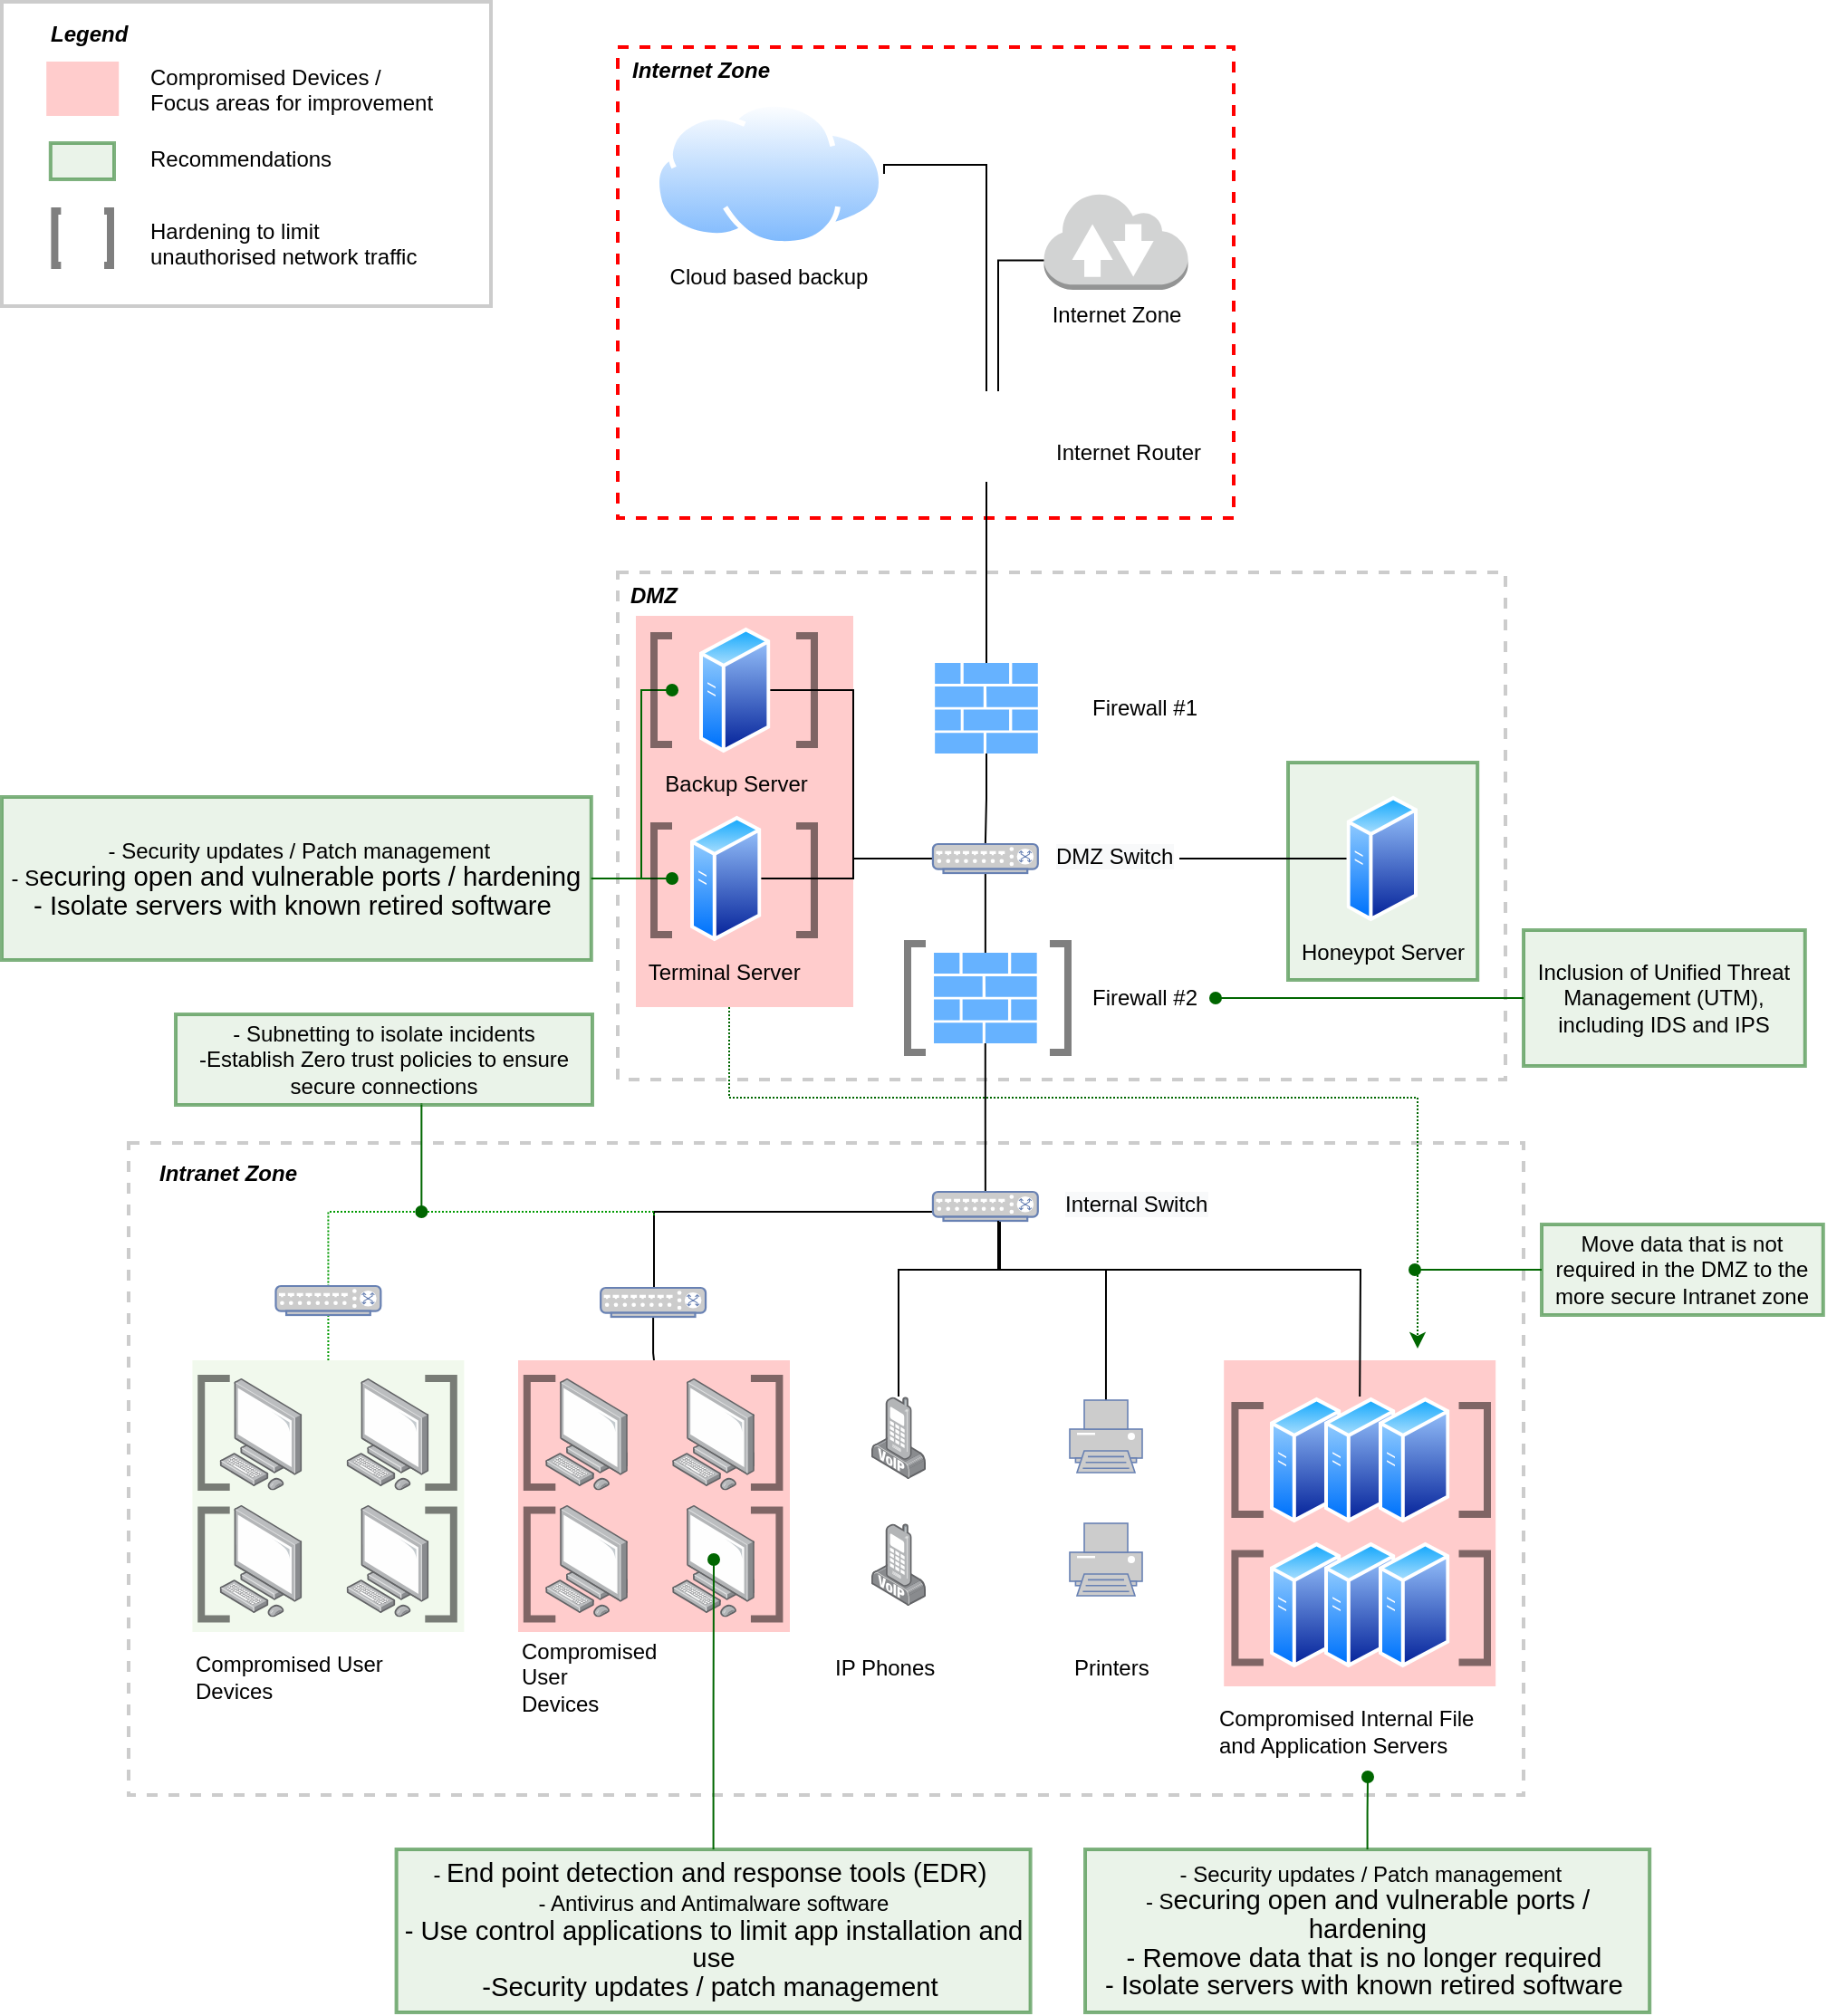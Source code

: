 <mxfile version="18.0.1" type="github">
  <diagram id="l8hXMBHkgcEJcSW0mbfh" name="Page-1">
    <mxGraphModel dx="1038" dy="1316" grid="1" gridSize="10" guides="1" tooltips="1" connect="1" arrows="1" fold="1" page="1" pageScale="1" pageWidth="1169" pageHeight="827" math="0" shadow="0">
      <root>
        <mxCell id="0" />
        <mxCell id="1" parent="0" />
        <mxCell id="9ZJ48KXjJRt2zyMgK82v-63" value="" style="whiteSpace=wrap;html=1;fillColor=none;dashed=1;strokeColor=#CCCCCC;strokeWidth=2;" parent="1" vertex="1">
          <mxGeometry x="200" y="-180" width="770" height="360" as="geometry" />
        </mxCell>
        <mxCell id="yK0vSl5xD6pqp2s1u24u-33" value="" style="whiteSpace=wrap;html=1;fillColor=none;strokeColor=#CCCCCC;strokeWidth=2;" vertex="1" parent="1">
          <mxGeometry x="130" y="-810" width="270" height="168" as="geometry" />
        </mxCell>
        <mxCell id="9ZJ48KXjJRt2zyMgK82v-112" value="" style="whiteSpace=wrap;html=1;labelBackgroundColor=none;labelBorderColor=none;strokeColor=#006600;strokeWidth=2;fillColor=#d5e8d4;opacity=50;align=center;" parent="1" vertex="1">
          <mxGeometry x="840" y="-390" width="104.6" height="120" as="geometry" />
        </mxCell>
        <mxCell id="9ZJ48KXjJRt2zyMgK82v-65" value="" style="whiteSpace=wrap;html=1;fillColor=none;dashed=1;strokeColor=#CCCCCC;strokeWidth=2;" parent="1" vertex="1">
          <mxGeometry x="470" y="-495" width="490" height="280" as="geometry" />
        </mxCell>
        <mxCell id="9ZJ48KXjJRt2zyMgK82v-71" value="" style="whiteSpace=wrap;html=1;dashed=1;strokeColor=none;strokeWidth=4;fillColor=#FF0000;opacity=20;" parent="1" vertex="1">
          <mxGeometry x="480" y="-471" width="120" height="216" as="geometry" />
        </mxCell>
        <mxCell id="9ZJ48KXjJRt2zyMgK82v-70" value="" style="whiteSpace=wrap;html=1;dashed=1;strokeColor=none;strokeWidth=4;fillColor=#FF0000;opacity=20;" parent="1" vertex="1">
          <mxGeometry x="804.6" y="-60" width="150" height="180" as="geometry" />
        </mxCell>
        <mxCell id="9ZJ48KXjJRt2zyMgK82v-69" value="" style="whiteSpace=wrap;html=1;dashed=1;strokeColor=none;strokeWidth=4;fillColor=#FF0000;opacity=20;" parent="1" vertex="1">
          <mxGeometry x="415" y="-60" width="150" height="150" as="geometry" />
        </mxCell>
        <mxCell id="9ZJ48KXjJRt2zyMgK82v-67" value="" style="whiteSpace=wrap;html=1;fillColor=none;dashed=1;strokeColor=#FF0000;strokeWidth=2;" parent="1" vertex="1">
          <mxGeometry x="470" y="-785" width="340" height="260" as="geometry" />
        </mxCell>
        <mxCell id="9ZJ48KXjJRt2zyMgK82v-1" value="Cloud based backup" style="aspect=fixed;perimeter=ellipsePerimeter;html=1;align=center;shadow=0;dashed=0;spacingTop=3;image;image=img/lib/active_directory/internet_cloud.svg;" parent="1" vertex="1">
          <mxGeometry x="490" y="-755" width="126.99" height="80" as="geometry" />
        </mxCell>
        <mxCell id="9ZJ48KXjJRt2zyMgK82v-2" value="Internet Zone" style="outlineConnect=0;dashed=0;verticalLabelPosition=bottom;verticalAlign=top;align=center;html=1;shape=mxgraph.aws3.internet_2;fillColor=#D2D3D3;gradientColor=none;" parent="1" vertex="1">
          <mxGeometry x="705.25" y="-705" width="79.5" height="54" as="geometry" />
        </mxCell>
        <mxCell id="9ZJ48KXjJRt2zyMgK82v-50" style="edgeStyle=orthogonalEdgeStyle;rounded=0;orthogonalLoop=1;jettySize=auto;html=1;entryX=0;entryY=0.7;entryDx=0;entryDy=0;entryPerimeter=0;endArrow=none;endFill=0;" parent="1" source="9ZJ48KXjJRt2zyMgK82v-4" target="9ZJ48KXjJRt2zyMgK82v-2" edge="1">
          <mxGeometry relative="1" as="geometry">
            <Array as="points">
              <mxPoint x="680" y="-667" />
            </Array>
          </mxGeometry>
        </mxCell>
        <mxCell id="9ZJ48KXjJRt2zyMgK82v-51" style="edgeStyle=orthogonalEdgeStyle;rounded=0;orthogonalLoop=1;jettySize=auto;html=1;entryX=1;entryY=0.5;entryDx=0;entryDy=0;endArrow=none;endFill=0;" parent="1" source="9ZJ48KXjJRt2zyMgK82v-4" target="9ZJ48KXjJRt2zyMgK82v-1" edge="1">
          <mxGeometry relative="1" as="geometry">
            <Array as="points">
              <mxPoint x="674" y="-720" />
            </Array>
          </mxGeometry>
        </mxCell>
        <mxCell id="9ZJ48KXjJRt2zyMgK82v-4" value="" style="shape=image;html=1;verticalAlign=top;verticalLabelPosition=bottom;labelBackgroundColor=#ffffff;imageAspect=0;aspect=fixed;image=https://cdn1.iconfinder.com/data/icons/computer-hardware-cute-style-vol-1/52/device__wifi__signal__wireless__connection__internet__router-128.png;imageBackground=none;" parent="1" vertex="1">
          <mxGeometry x="648.49" y="-595" width="50" height="50" as="geometry" />
        </mxCell>
        <mxCell id="9ZJ48KXjJRt2zyMgK82v-48" style="edgeStyle=orthogonalEdgeStyle;rounded=0;orthogonalLoop=1;jettySize=auto;html=1;entryX=0.5;entryY=0;entryDx=0;entryDy=0;entryPerimeter=0;endArrow=none;endFill=0;" parent="1" source="9ZJ48KXjJRt2zyMgK82v-5" target="9ZJ48KXjJRt2zyMgK82v-27" edge="1">
          <mxGeometry relative="1" as="geometry" />
        </mxCell>
        <mxCell id="9ZJ48KXjJRt2zyMgK82v-49" style="edgeStyle=orthogonalEdgeStyle;rounded=0;orthogonalLoop=1;jettySize=auto;html=1;exitX=0.5;exitY=0;exitDx=0;exitDy=0;exitPerimeter=0;entryX=0.5;entryY=1;entryDx=0;entryDy=0;endArrow=none;endFill=0;" parent="1" source="9ZJ48KXjJRt2zyMgK82v-5" target="9ZJ48KXjJRt2zyMgK82v-4" edge="1">
          <mxGeometry relative="1" as="geometry" />
        </mxCell>
        <mxCell id="9ZJ48KXjJRt2zyMgK82v-5" value="" style="sketch=0;aspect=fixed;pointerEvents=1;shadow=0;dashed=0;html=1;strokeColor=none;labelPosition=center;verticalLabelPosition=bottom;verticalAlign=top;align=center;fillColor=#66B2FF;shape=mxgraph.mscae.enterprise.firewall" parent="1" vertex="1">
          <mxGeometry x="645.08" y="-445" width="56.82" height="50" as="geometry" />
        </mxCell>
        <mxCell id="yK0vSl5xD6pqp2s1u24u-58" style="edgeStyle=orthogonalEdgeStyle;shape=connector;rounded=0;orthogonalLoop=1;jettySize=auto;html=1;labelBackgroundColor=default;fontFamily=Helvetica;fontSize=11;fontColor=default;endArrow=none;endFill=0;strokeColor=default;" edge="1" parent="1" source="9ZJ48KXjJRt2zyMgK82v-9" target="9ZJ48KXjJRt2zyMgK82v-28">
          <mxGeometry relative="1" as="geometry" />
        </mxCell>
        <mxCell id="9ZJ48KXjJRt2zyMgK82v-9" value="" style="sketch=0;aspect=fixed;pointerEvents=1;shadow=0;dashed=0;html=1;strokeColor=none;labelPosition=center;verticalLabelPosition=bottom;verticalAlign=top;align=center;fillColor=#66B2FF;shape=mxgraph.mscae.enterprise.firewall" parent="1" vertex="1">
          <mxGeometry x="644.52" y="-285" width="56.82" height="50" as="geometry" />
        </mxCell>
        <mxCell id="9ZJ48KXjJRt2zyMgK82v-19" value="" style="points=[];aspect=fixed;html=1;align=center;shadow=0;dashed=0;image;image=img/lib/allied_telesis/computer_and_terminals/VOIP_IP_phone.svg;fillColor=#3399FF;" parent="1" vertex="1">
          <mxGeometry x="610" y="-40" width="30" height="45.6" as="geometry" />
        </mxCell>
        <mxCell id="9ZJ48KXjJRt2zyMgK82v-20" value="Backup Server" style="aspect=fixed;perimeter=ellipsePerimeter;html=1;align=center;shadow=0;dashed=0;spacingTop=3;image;image=img/lib/active_directory/generic_server.svg;fillColor=#3399FF;labelBackgroundColor=none;" parent="1" vertex="1">
          <mxGeometry x="515" y="-465" width="39.2" height="70" as="geometry" />
        </mxCell>
        <mxCell id="9ZJ48KXjJRt2zyMgK82v-104" style="edgeStyle=elbowEdgeStyle;rounded=0;orthogonalLoop=1;jettySize=auto;html=1;startArrow=none;startFill=0;endArrow=classic;endFill=1;strokeColor=#006600;elbow=vertical;dashed=1;dashPattern=1 1;" parent="1" edge="1">
          <mxGeometry relative="1" as="geometry">
            <mxPoint x="531.5" y="-255" as="sourcePoint" />
            <mxPoint x="911.5" y="-66.5" as="targetPoint" />
            <Array as="points">
              <mxPoint x="721.5" y="-205" />
            </Array>
          </mxGeometry>
        </mxCell>
        <mxCell id="9ZJ48KXjJRt2zyMgK82v-22" value="Terminal Server&amp;nbsp;" style="aspect=fixed;perimeter=ellipsePerimeter;html=1;align=center;shadow=0;dashed=0;spacingTop=3;image;image=img/lib/active_directory/generic_server.svg;fillColor=#3399FF;labelBackgroundColor=none;" parent="1" vertex="1">
          <mxGeometry x="510" y="-361" width="39.2" height="70" as="geometry" />
        </mxCell>
        <mxCell id="9ZJ48KXjJRt2zyMgK82v-24" value="" style="aspect=fixed;perimeter=ellipsePerimeter;html=1;align=center;shadow=0;dashed=0;spacingTop=3;image;image=img/lib/active_directory/generic_server.svg;fillColor=#3399FF;" parent="1" vertex="1">
          <mxGeometry x="830" y="-40" width="39.2" height="70" as="geometry" />
        </mxCell>
        <mxCell id="9ZJ48KXjJRt2zyMgK82v-25" value="" style="aspect=fixed;perimeter=ellipsePerimeter;html=1;align=center;shadow=0;dashed=0;spacingTop=3;image;image=img/lib/active_directory/generic_server.svg;fillColor=#3399FF;" parent="1" vertex="1">
          <mxGeometry x="830" y="40" width="39.2" height="70" as="geometry" />
        </mxCell>
        <mxCell id="9ZJ48KXjJRt2zyMgK82v-47" style="edgeStyle=orthogonalEdgeStyle;rounded=0;orthogonalLoop=1;jettySize=auto;html=1;exitX=0.5;exitY=1;exitDx=0;exitDy=0;exitPerimeter=0;entryX=0.5;entryY=0;entryDx=0;entryDy=0;entryPerimeter=0;endArrow=none;endFill=0;" parent="1" source="9ZJ48KXjJRt2zyMgK82v-27" target="9ZJ48KXjJRt2zyMgK82v-9" edge="1">
          <mxGeometry relative="1" as="geometry" />
        </mxCell>
        <mxCell id="9ZJ48KXjJRt2zyMgK82v-52" style="edgeStyle=orthogonalEdgeStyle;rounded=0;orthogonalLoop=1;jettySize=auto;html=1;entryX=1;entryY=0.5;entryDx=0;entryDy=0;endArrow=none;endFill=0;" parent="1" source="9ZJ48KXjJRt2zyMgK82v-27" target="9ZJ48KXjJRt2zyMgK82v-20" edge="1">
          <mxGeometry relative="1" as="geometry">
            <Array as="points">
              <mxPoint x="600" y="-337" />
              <mxPoint x="600" y="-430" />
            </Array>
          </mxGeometry>
        </mxCell>
        <mxCell id="9ZJ48KXjJRt2zyMgK82v-53" style="edgeStyle=orthogonalEdgeStyle;rounded=0;orthogonalLoop=1;jettySize=auto;html=1;endArrow=none;endFill=0;" parent="1" source="9ZJ48KXjJRt2zyMgK82v-27" target="9ZJ48KXjJRt2zyMgK82v-22" edge="1">
          <mxGeometry relative="1" as="geometry">
            <Array as="points">
              <mxPoint x="600" y="-337" />
              <mxPoint x="600" y="-326" />
            </Array>
          </mxGeometry>
        </mxCell>
        <mxCell id="9ZJ48KXjJRt2zyMgK82v-27" value="" style="fontColor=#0066CC;verticalAlign=top;verticalLabelPosition=bottom;labelPosition=center;align=center;html=1;outlineConnect=0;fillColor=#CCCCCC;strokeColor=#6881B3;gradientColor=none;gradientDirection=north;strokeWidth=2;shape=mxgraph.networks.switch;" parent="1" vertex="1">
          <mxGeometry x="643.97" y="-345" width="57.93" height="16" as="geometry" />
        </mxCell>
        <mxCell id="9ZJ48KXjJRt2zyMgK82v-41" style="edgeStyle=orthogonalEdgeStyle;rounded=0;orthogonalLoop=1;jettySize=auto;html=1;exitX=0.5;exitY=1;exitDx=0;exitDy=0;exitPerimeter=0;endArrow=none;endFill=0;" parent="1" source="9ZJ48KXjJRt2zyMgK82v-28" target="9ZJ48KXjJRt2zyMgK82v-37" edge="1">
          <mxGeometry relative="1" as="geometry">
            <Array as="points">
              <mxPoint x="681" y="-110" />
              <mxPoint x="880" y="-110" />
            </Array>
          </mxGeometry>
        </mxCell>
        <mxCell id="9ZJ48KXjJRt2zyMgK82v-43" style="edgeStyle=orthogonalEdgeStyle;rounded=0;orthogonalLoop=1;jettySize=auto;html=1;exitX=0.5;exitY=1;exitDx=0;exitDy=0;exitPerimeter=0;endArrow=none;endFill=0;" parent="1" source="9ZJ48KXjJRt2zyMgK82v-28" target="9ZJ48KXjJRt2zyMgK82v-19" edge="1">
          <mxGeometry relative="1" as="geometry">
            <Array as="points">
              <mxPoint x="681" y="-110" />
              <mxPoint x="625" y="-110" />
            </Array>
          </mxGeometry>
        </mxCell>
        <mxCell id="yK0vSl5xD6pqp2s1u24u-40" style="edgeStyle=orthogonalEdgeStyle;shape=connector;rounded=0;orthogonalLoop=1;jettySize=auto;html=1;entryX=1;entryY=0.5;entryDx=0;entryDy=0;entryPerimeter=0;labelBackgroundColor=default;fontFamily=Helvetica;fontSize=11;fontColor=default;endArrow=none;endFill=0;strokeColor=default;" edge="1" parent="1" source="9ZJ48KXjJRt2zyMgK82v-28" target="yK0vSl5xD6pqp2s1u24u-36">
          <mxGeometry relative="1" as="geometry">
            <Array as="points">
              <mxPoint x="490" y="-142" />
              <mxPoint x="490" y="-92" />
            </Array>
          </mxGeometry>
        </mxCell>
        <mxCell id="yK0vSl5xD6pqp2s1u24u-56" style="edgeStyle=orthogonalEdgeStyle;shape=connector;rounded=0;orthogonalLoop=1;jettySize=auto;html=1;entryX=0.5;entryY=0;entryDx=0;entryDy=0;entryPerimeter=0;labelBackgroundColor=default;fontFamily=Helvetica;fontSize=11;fontColor=default;endArrow=none;endFill=0;strokeColor=#009900;dashed=1;dashPattern=1 1;" edge="1" parent="1" target="yK0vSl5xD6pqp2s1u24u-37">
          <mxGeometry relative="1" as="geometry">
            <mxPoint x="490" y="-140" as="sourcePoint" />
            <Array as="points">
              <mxPoint x="490" y="-142" />
              <mxPoint x="310" y="-142" />
            </Array>
          </mxGeometry>
        </mxCell>
        <mxCell id="9ZJ48KXjJRt2zyMgK82v-28" value="" style="fontColor=#0066CC;verticalAlign=top;verticalLabelPosition=bottom;labelPosition=center;align=center;html=1;outlineConnect=0;fillColor=#CCCCCC;strokeColor=#6881B3;gradientColor=none;gradientDirection=north;strokeWidth=2;shape=mxgraph.networks.switch;" parent="1" vertex="1">
          <mxGeometry x="643.96" y="-153" width="57.93" height="16" as="geometry" />
        </mxCell>
        <mxCell id="yK0vSl5xD6pqp2s1u24u-43" style="edgeStyle=orthogonalEdgeStyle;shape=connector;rounded=0;orthogonalLoop=1;jettySize=auto;html=1;labelBackgroundColor=default;fontFamily=Helvetica;fontSize=11;fontColor=default;endArrow=none;endFill=0;strokeColor=default;" edge="1" parent="1" target="9ZJ48KXjJRt2zyMgK82v-28">
          <mxGeometry relative="1" as="geometry">
            <mxPoint x="739.478" y="-35" as="sourcePoint" />
            <mxPoint x="682.935" y="-81" as="targetPoint" />
            <Array as="points">
              <mxPoint x="740" y="-110" />
              <mxPoint x="680" y="-110" />
            </Array>
          </mxGeometry>
        </mxCell>
        <mxCell id="9ZJ48KXjJRt2zyMgK82v-29" value="" style="fontColor=#0066CC;verticalAlign=top;verticalLabelPosition=bottom;labelPosition=center;align=center;html=1;outlineConnect=0;fillColor=#CCCCCC;strokeColor=#6881B3;gradientColor=none;gradientDirection=north;strokeWidth=2;shape=mxgraph.networks.printer;" parent="1" vertex="1">
          <mxGeometry x="719.5" y="-38" width="40" height="40" as="geometry" />
        </mxCell>
        <mxCell id="9ZJ48KXjJRt2zyMgK82v-30" value="" style="points=[];aspect=fixed;html=1;align=center;shadow=0;dashed=0;image;image=img/lib/allied_telesis/computer_and_terminals/Personal_Computer.svg;fillColor=#3399FF;" parent="1" vertex="1">
          <mxGeometry x="500" y="-50" width="45.6" height="61.8" as="geometry" />
        </mxCell>
        <mxCell id="9ZJ48KXjJRt2zyMgK82v-32" value="" style="points=[];aspect=fixed;html=1;align=center;shadow=0;dashed=0;image;image=img/lib/allied_telesis/computer_and_terminals/Personal_Computer.svg;fillColor=#3399FF;" parent="1" vertex="1">
          <mxGeometry x="430" y="-50" width="45.6" height="61.8" as="geometry" />
        </mxCell>
        <mxCell id="9ZJ48KXjJRt2zyMgK82v-33" value="" style="points=[];aspect=fixed;html=1;align=center;shadow=0;dashed=0;image;image=img/lib/allied_telesis/computer_and_terminals/VOIP_IP_phone.svg;fillColor=#3399FF;" parent="1" vertex="1">
          <mxGeometry x="610" y="30" width="30" height="45.6" as="geometry" />
        </mxCell>
        <mxCell id="9ZJ48KXjJRt2zyMgK82v-34" value="" style="fontColor=#0066CC;verticalAlign=top;verticalLabelPosition=bottom;labelPosition=center;align=center;html=1;outlineConnect=0;fillColor=#CCCCCC;strokeColor=#6881B3;gradientColor=none;gradientDirection=north;strokeWidth=2;shape=mxgraph.networks.printer;" parent="1" vertex="1">
          <mxGeometry x="719.5" y="30" width="40" height="40" as="geometry" />
        </mxCell>
        <mxCell id="9ZJ48KXjJRt2zyMgK82v-35" value="" style="points=[];aspect=fixed;html=1;align=center;shadow=0;dashed=0;image;image=img/lib/allied_telesis/computer_and_terminals/Personal_Computer.svg;fillColor=#3399FF;" parent="1" vertex="1">
          <mxGeometry x="500" y="20" width="45.6" height="61.8" as="geometry" />
        </mxCell>
        <mxCell id="9ZJ48KXjJRt2zyMgK82v-36" value="" style="points=[];aspect=fixed;html=1;align=center;shadow=0;dashed=0;image;image=img/lib/allied_telesis/computer_and_terminals/Personal_Computer.svg;fillColor=#3399FF;" parent="1" vertex="1">
          <mxGeometry x="430" y="20" width="45.6" height="61.8" as="geometry" />
        </mxCell>
        <mxCell id="9ZJ48KXjJRt2zyMgK82v-37" value="" style="aspect=fixed;perimeter=ellipsePerimeter;html=1;align=center;shadow=0;dashed=0;spacingTop=3;image;image=img/lib/active_directory/generic_server.svg;fillColor=#3399FF;" parent="1" vertex="1">
          <mxGeometry x="860" y="-40" width="39.2" height="70" as="geometry" />
        </mxCell>
        <mxCell id="9ZJ48KXjJRt2zyMgK82v-38" value="" style="aspect=fixed;perimeter=ellipsePerimeter;html=1;align=center;shadow=0;dashed=0;spacingTop=3;image;image=img/lib/active_directory/generic_server.svg;fillColor=#3399FF;" parent="1" vertex="1">
          <mxGeometry x="860" y="40" width="39.2" height="70" as="geometry" />
        </mxCell>
        <mxCell id="9ZJ48KXjJRt2zyMgK82v-39" value="" style="aspect=fixed;perimeter=ellipsePerimeter;html=1;align=center;shadow=0;dashed=0;spacingTop=3;image;image=img/lib/active_directory/generic_server.svg;fillColor=#3399FF;" parent="1" vertex="1">
          <mxGeometry x="890" y="-40" width="39.2" height="70" as="geometry" />
        </mxCell>
        <mxCell id="9ZJ48KXjJRt2zyMgK82v-40" value="" style="aspect=fixed;perimeter=ellipsePerimeter;html=1;align=center;shadow=0;dashed=0;spacingTop=3;image;image=img/lib/active_directory/generic_server.svg;fillColor=#3399FF;" parent="1" vertex="1">
          <mxGeometry x="890" y="40" width="39.2" height="70" as="geometry" />
        </mxCell>
        <mxCell id="9ZJ48KXjJRt2zyMgK82v-54" value="Firewall #1" style="text;html=1;resizable=0;autosize=1;align=left;verticalAlign=middle;points=[];fillColor=none;strokeColor=none;rounded=0;" parent="1" vertex="1">
          <mxGeometry x="730" y="-430" width="70" height="20" as="geometry" />
        </mxCell>
        <mxCell id="9ZJ48KXjJRt2zyMgK82v-55" value="Firewall #2" style="text;html=1;resizable=0;autosize=1;align=left;verticalAlign=middle;points=[];fillColor=none;strokeColor=none;rounded=0;" parent="1" vertex="1">
          <mxGeometry x="730" y="-270" width="70" height="20" as="geometry" />
        </mxCell>
        <mxCell id="9ZJ48KXjJRt2zyMgK82v-117" style="edgeStyle=orthogonalEdgeStyle;shape=connector;rounded=0;orthogonalLoop=1;jettySize=auto;html=1;labelBackgroundColor=default;fontFamily=Helvetica;fontSize=11;fontColor=default;startArrow=none;startFill=0;endArrow=none;endFill=0;strokeColor=default;" parent="1" source="9ZJ48KXjJRt2zyMgK82v-56" target="9ZJ48KXjJRt2zyMgK82v-108" edge="1">
          <mxGeometry relative="1" as="geometry" />
        </mxCell>
        <mxCell id="9ZJ48KXjJRt2zyMgK82v-56" value="&lt;span style=&quot;font-family: &amp;#34;helvetica&amp;#34; ; font-size: 12px ; font-style: normal ; font-weight: 400 ; letter-spacing: normal ; text-indent: 0px ; text-transform: none ; word-spacing: 0px ; background-color: rgb(248 , 249 , 250) ; display: inline ; float: none&quot;&gt;DMZ Switch&lt;/span&gt;" style="text;whiteSpace=wrap;html=1;align=left;" parent="1" vertex="1">
          <mxGeometry x="710" y="-352" width="70" height="30" as="geometry" />
        </mxCell>
        <mxCell id="9ZJ48KXjJRt2zyMgK82v-57" value="&lt;span style=&quot;color: rgb(0, 0, 0); font-family: helvetica; font-size: 12px; font-style: normal; font-weight: 400; letter-spacing: normal; text-indent: 0px; text-transform: none; word-spacing: 0px; background-color: rgb(255, 255, 255); display: inline; float: none;&quot;&gt;Internet Router&lt;/span&gt;" style="text;whiteSpace=wrap;html=1;align=left;" parent="1" vertex="1">
          <mxGeometry x="710" y="-575" width="110" height="30" as="geometry" />
        </mxCell>
        <mxCell id="9ZJ48KXjJRt2zyMgK82v-58" value="&lt;span style=&quot;font-family: &amp;#34;helvetica&amp;#34; ; font-size: 12px ; font-style: normal ; font-weight: 400 ; letter-spacing: normal ; text-indent: 0px ; text-transform: none ; word-spacing: 0px ; background-color: rgb(248 , 249 , 250) ; display: inline ; float: none&quot;&gt;Internal Switch&lt;/span&gt;" style="text;whiteSpace=wrap;html=1;align=left;" parent="1" vertex="1">
          <mxGeometry x="714.6" y="-160" width="90" height="30" as="geometry" />
        </mxCell>
        <mxCell id="9ZJ48KXjJRt2zyMgK82v-59" value="Compromised &lt;br&gt;User &lt;br&gt;Devices" style="text;html=1;resizable=0;autosize=1;align=left;verticalAlign=middle;points=[];fillColor=none;strokeColor=none;rounded=0;" parent="1" vertex="1">
          <mxGeometry x="415" y="90" width="90" height="50" as="geometry" />
        </mxCell>
        <mxCell id="9ZJ48KXjJRt2zyMgK82v-60" value="IP Phones" style="text;html=1;resizable=0;autosize=1;align=left;verticalAlign=middle;points=[];fillColor=none;strokeColor=none;rounded=0;" parent="1" vertex="1">
          <mxGeometry x="588.49" y="100" width="70" height="20" as="geometry" />
        </mxCell>
        <mxCell id="9ZJ48KXjJRt2zyMgK82v-61" value="Printers" style="text;html=1;resizable=0;autosize=1;align=left;verticalAlign=middle;points=[];fillColor=none;strokeColor=none;rounded=0;" parent="1" vertex="1">
          <mxGeometry x="719.5" y="100" width="60" height="20" as="geometry" />
        </mxCell>
        <mxCell id="9ZJ48KXjJRt2zyMgK82v-62" value="Compromised Internal File &lt;br&gt;and Application Servers" style="text;html=1;resizable=0;autosize=1;align=left;verticalAlign=middle;points=[];fillColor=none;strokeColor=none;rounded=0;" parent="1" vertex="1">
          <mxGeometry x="799.6" y="130" width="160" height="30" as="geometry" />
        </mxCell>
        <mxCell id="9ZJ48KXjJRt2zyMgK82v-64" value="Intranet Zone" style="text;html=1;resizable=0;autosize=1;align=left;verticalAlign=middle;points=[];fillColor=none;strokeColor=none;rounded=0;fontStyle=3" parent="1" vertex="1">
          <mxGeometry x="214.6" y="-173" width="90" height="20" as="geometry" />
        </mxCell>
        <mxCell id="9ZJ48KXjJRt2zyMgK82v-66" value="DMZ" style="text;html=1;resizable=0;autosize=1;align=left;verticalAlign=middle;points=[];fillColor=none;strokeColor=none;rounded=0;fontStyle=3" parent="1" vertex="1">
          <mxGeometry x="475" y="-492" width="40" height="20" as="geometry" />
        </mxCell>
        <mxCell id="9ZJ48KXjJRt2zyMgK82v-68" value="Internet Zone" style="text;html=1;resizable=0;autosize=1;align=left;verticalAlign=middle;points=[];fillColor=none;strokeColor=none;rounded=0;fontStyle=3" parent="1" vertex="1">
          <mxGeometry x="475.8" y="-782" width="90" height="20" as="geometry" />
        </mxCell>
        <mxCell id="9ZJ48KXjJRt2zyMgK82v-72" value="" style="whiteSpace=wrap;html=1;dashed=1;strokeColor=none;strokeWidth=4;fillColor=#FF0000;opacity=20;labelBorderColor=none;" parent="1" vertex="1">
          <mxGeometry x="154.6" y="-777" width="40" height="30" as="geometry" />
        </mxCell>
        <mxCell id="9ZJ48KXjJRt2zyMgK82v-73" value="&lt;span style=&quot;color: rgb(0 , 0 , 0) ; font-family: &amp;quot;helvetica&amp;quot; ; font-size: 12px ; font-style: normal ; font-weight: 400 ; letter-spacing: normal ; text-indent: 0px ; text-transform: none ; word-spacing: 0px ; background-color: rgb(255 , 255 , 255) ; display: inline ; float: none&quot;&gt;Compromised Devices / Focus areas for improvement&lt;/span&gt;" style="text;whiteSpace=wrap;html=1;align=left;" parent="1" vertex="1">
          <mxGeometry x="210" y="-782" width="160" height="30" as="geometry" />
        </mxCell>
        <mxCell id="9ZJ48KXjJRt2zyMgK82v-85" style="edgeStyle=orthogonalEdgeStyle;rounded=0;orthogonalLoop=1;jettySize=auto;html=1;startArrow=none;startFill=0;endArrow=oval;endFill=1;strokeColor=#006600;" parent="1" source="9ZJ48KXjJRt2zyMgK82v-76" edge="1">
          <mxGeometry relative="1" as="geometry">
            <mxPoint x="523" y="50" as="targetPoint" />
          </mxGeometry>
        </mxCell>
        <mxCell id="9ZJ48KXjJRt2zyMgK82v-76" value="-&amp;nbsp;&lt;span style=&quot;font-size: 11.0pt ; line-height: 107% ; font-family: &amp;quot;calibri&amp;quot; , sans-serif&quot;&gt;End&amp;nbsp;point detection and response tools (EDR)&amp;nbsp;&lt;/span&gt;&lt;br&gt;- Antivirus and Antimalware software&lt;span style=&quot;font-size: 11.0pt ; line-height: 107% ; font-family: &amp;quot;calibri&amp;quot; , sans-serif&quot;&gt;&lt;br&gt;- Use control applications to limit app installation and use&lt;br&gt;-Security updates / patch management&amp;nbsp;&lt;br&gt;&lt;/span&gt;" style="whiteSpace=wrap;html=1;labelBackgroundColor=none;labelBorderColor=none;strokeColor=#006600;strokeWidth=2;fillColor=#d5e8d4;opacity=50;align=center;" parent="1" vertex="1">
          <mxGeometry x="347.8" y="210" width="350" height="90" as="geometry" />
        </mxCell>
        <mxCell id="9ZJ48KXjJRt2zyMgK82v-86" style="edgeStyle=orthogonalEdgeStyle;rounded=0;orthogonalLoop=1;jettySize=auto;html=1;startArrow=none;startFill=0;endArrow=oval;endFill=1;strokeColor=#006600;" parent="1" source="9ZJ48KXjJRt2zyMgK82v-77" edge="1">
          <mxGeometry relative="1" as="geometry">
            <mxPoint x="884" y="170" as="targetPoint" />
          </mxGeometry>
        </mxCell>
        <mxCell id="9ZJ48KXjJRt2zyMgK82v-77" value="&amp;nbsp;- Security updates / Patch management&lt;br&gt;- S&lt;span style=&quot;font-size: 11pt ; line-height: 15.693px ; font-family: &amp;#34;calibri&amp;#34; , sans-serif&quot;&gt;ecuring open and vulnerable ports / hardening&lt;br&gt;-&amp;nbsp;&lt;span style=&quot;font-size: 11pt ; line-height: 15.693px&quot;&gt;Remove data that is no longer required&amp;nbsp;&lt;br&gt;&lt;/span&gt;-&amp;nbsp;&lt;span style=&quot;font-size: 11pt ; line-height: 15.693px&quot;&gt;Isolate&amp;nbsp;servers with known retired software&amp;nbsp;&lt;/span&gt;&lt;/span&gt;" style="whiteSpace=wrap;html=1;labelBackgroundColor=none;labelBorderColor=none;strokeColor=#006600;strokeWidth=2;fillColor=#d5e8d4;opacity=50;align=center;" parent="1" vertex="1">
          <mxGeometry x="728" y="210" width="311.6" height="90" as="geometry" />
        </mxCell>
        <mxCell id="9ZJ48KXjJRt2zyMgK82v-84" style="edgeStyle=orthogonalEdgeStyle;rounded=0;orthogonalLoop=1;jettySize=auto;html=1;startArrow=none;startFill=0;endArrow=oval;endFill=1;strokeColor=#006600;" parent="1" source="9ZJ48KXjJRt2zyMgK82v-78" edge="1">
          <mxGeometry relative="1" as="geometry">
            <mxPoint x="500" y="-326" as="targetPoint" />
          </mxGeometry>
        </mxCell>
        <mxCell id="9ZJ48KXjJRt2zyMgK82v-91" style="edgeStyle=orthogonalEdgeStyle;rounded=0;orthogonalLoop=1;jettySize=auto;html=1;startArrow=none;startFill=0;endArrow=oval;endFill=1;strokeColor=#006600;" parent="1" source="9ZJ48KXjJRt2zyMgK82v-78" edge="1">
          <mxGeometry relative="1" as="geometry">
            <mxPoint x="500" y="-430" as="targetPoint" />
            <Array as="points">
              <mxPoint x="483" y="-326" />
              <mxPoint x="483" y="-430" />
            </Array>
          </mxGeometry>
        </mxCell>
        <mxCell id="9ZJ48KXjJRt2zyMgK82v-78" value="&amp;nbsp;- Security updates / Patch management&lt;br&gt;- S&lt;span style=&quot;font-size: 11.0pt ; line-height: 107% ; font-family: &amp;quot;calibri&amp;quot; , sans-serif&quot;&gt;ecuring open and vulnerable ports / hardening&lt;span style=&quot;font-size: 11.0pt ; line-height: 107% ; font-family: &amp;quot;calibri&amp;quot; , sans-serif&quot;&gt;&lt;br&gt;&lt;/span&gt;-&amp;nbsp;&lt;span style=&quot;font-size: 11.0pt ; line-height: 107% ; font-family: &amp;quot;calibri&amp;quot; , sans-serif&quot;&gt;Isolate&amp;nbsp;servers with known retired software&amp;nbsp;&lt;/span&gt;&lt;br&gt;&lt;/span&gt;" style="whiteSpace=wrap;html=1;labelBackgroundColor=none;labelBorderColor=none;strokeColor=#006600;strokeWidth=2;fillColor=#d5e8d4;opacity=50;align=center;" parent="1" vertex="1">
          <mxGeometry x="130" y="-371" width="325.4" height="90" as="geometry" />
        </mxCell>
        <mxCell id="9ZJ48KXjJRt2zyMgK82v-80" style="edgeStyle=orthogonalEdgeStyle;rounded=0;orthogonalLoop=1;jettySize=auto;html=1;endArrow=oval;endFill=1;startArrow=none;startFill=0;strokeColor=#006600;" parent="1" source="9ZJ48KXjJRt2zyMgK82v-79" target="9ZJ48KXjJRt2zyMgK82v-55" edge="1">
          <mxGeometry relative="1" as="geometry" />
        </mxCell>
        <mxCell id="9ZJ48KXjJRt2zyMgK82v-79" value="Inclusion of Unified Threat Management (UTM), including IDS and IPS" style="whiteSpace=wrap;html=1;labelBackgroundColor=none;labelBorderColor=none;strokeColor=#006600;strokeWidth=2;fillColor=#d5e8d4;opacity=50;align=center;" parent="1" vertex="1">
          <mxGeometry x="970" y="-297.5" width="155.4" height="75" as="geometry" />
        </mxCell>
        <mxCell id="9ZJ48KXjJRt2zyMgK82v-92" value="" style="whiteSpace=wrap;html=1;labelBackgroundColor=none;labelBorderColor=none;strokeColor=#006600;strokeWidth=2;fillColor=#d5e8d4;opacity=50;align=center;" parent="1" vertex="1">
          <mxGeometry x="156.9" y="-732" width="35.1" height="20" as="geometry" />
        </mxCell>
        <mxCell id="9ZJ48KXjJRt2zyMgK82v-93" value="&lt;span style=&quot;color: rgb(0 , 0 , 0) ; font-family: &amp;#34;helvetica&amp;#34; ; font-size: 12px ; font-style: normal ; font-weight: 400 ; letter-spacing: normal ; text-indent: 0px ; text-transform: none ; word-spacing: 0px ; background-color: rgb(255 , 255 , 255) ; display: inline ; float: none&quot;&gt;Recommendations&lt;/span&gt;" style="text;whiteSpace=wrap;html=1;align=left;" parent="1" vertex="1">
          <mxGeometry x="210" y="-737" width="110" height="30" as="geometry" />
        </mxCell>
        <mxCell id="9ZJ48KXjJRt2zyMgK82v-107" style="edgeStyle=orthogonalEdgeStyle;shape=connector;rounded=0;orthogonalLoop=1;jettySize=auto;html=1;labelBackgroundColor=default;fontFamily=Helvetica;fontSize=11;fontColor=default;startArrow=none;startFill=0;endArrow=oval;endFill=1;strokeColor=#006600;" parent="1" source="9ZJ48KXjJRt2zyMgK82v-105" edge="1">
          <mxGeometry relative="1" as="geometry">
            <mxPoint x="910" y="-110" as="targetPoint" />
            <Array as="points">
              <mxPoint x="920" y="-110" />
            </Array>
          </mxGeometry>
        </mxCell>
        <mxCell id="9ZJ48KXjJRt2zyMgK82v-105" value="Move data that is not required in the DMZ to the more secure Intranet zone" style="whiteSpace=wrap;html=1;labelBackgroundColor=none;labelBorderColor=none;strokeColor=#006600;strokeWidth=2;fillColor=#d5e8d4;opacity=50;align=center;" parent="1" vertex="1">
          <mxGeometry x="980" y="-135" width="155.4" height="50" as="geometry" />
        </mxCell>
        <mxCell id="9ZJ48KXjJRt2zyMgK82v-108" value="Honeypot Server" style="aspect=fixed;perimeter=ellipsePerimeter;html=1;align=center;shadow=0;dashed=0;spacingTop=3;image;image=img/lib/active_directory/generic_server.svg;fillColor=#3399FF;labelBackgroundColor=none;" parent="1" vertex="1">
          <mxGeometry x="872.3" y="-372" width="39.2" height="70" as="geometry" />
        </mxCell>
        <mxCell id="yK0vSl5xD6pqp2s1u24u-6" value="" style="group" vertex="1" connectable="0" parent="1">
          <mxGeometry x="490" y="-435" width="88.49" height="10" as="geometry" />
        </mxCell>
        <mxCell id="yK0vSl5xD6pqp2s1u24u-3" style="edgeStyle=elbowEdgeStyle;rounded=0;orthogonalLoop=1;jettySize=auto;html=1;endArrow=none;endFill=0;strokeWidth=4;opacity=50;" edge="1" parent="yK0vSl5xD6pqp2s1u24u-6">
          <mxGeometry relative="1" as="geometry">
            <mxPoint x="10" y="-25" as="sourcePoint" />
            <mxPoint x="10" y="35" as="targetPoint" />
            <Array as="points">
              <mxPoint y="10" />
            </Array>
          </mxGeometry>
        </mxCell>
        <mxCell id="yK0vSl5xD6pqp2s1u24u-5" style="edgeStyle=elbowEdgeStyle;rounded=0;orthogonalLoop=1;jettySize=auto;html=1;endArrow=none;endFill=0;strokeWidth=4;opacity=50;" edge="1" parent="yK0vSl5xD6pqp2s1u24u-6">
          <mxGeometry relative="1" as="geometry">
            <mxPoint x="78.49" y="-25" as="sourcePoint" />
            <mxPoint x="78.49" y="35" as="targetPoint" />
            <Array as="points">
              <mxPoint x="88.49" />
            </Array>
          </mxGeometry>
        </mxCell>
        <mxCell id="yK0vSl5xD6pqp2s1u24u-7" value="" style="group" vertex="1" connectable="0" parent="1">
          <mxGeometry x="490" y="-330" width="88.49" height="10" as="geometry" />
        </mxCell>
        <mxCell id="yK0vSl5xD6pqp2s1u24u-8" style="edgeStyle=elbowEdgeStyle;rounded=0;orthogonalLoop=1;jettySize=auto;html=1;endArrow=none;endFill=0;strokeWidth=4;opacity=50;" edge="1" parent="yK0vSl5xD6pqp2s1u24u-7">
          <mxGeometry relative="1" as="geometry">
            <mxPoint x="10" y="-25" as="sourcePoint" />
            <mxPoint x="10" y="35" as="targetPoint" />
            <Array as="points">
              <mxPoint y="10" />
            </Array>
          </mxGeometry>
        </mxCell>
        <mxCell id="yK0vSl5xD6pqp2s1u24u-9" style="edgeStyle=elbowEdgeStyle;rounded=0;orthogonalLoop=1;jettySize=auto;html=1;endArrow=none;endFill=0;strokeWidth=4;opacity=50;" edge="1" parent="yK0vSl5xD6pqp2s1u24u-7">
          <mxGeometry relative="1" as="geometry">
            <mxPoint x="78.49" y="-25" as="sourcePoint" />
            <mxPoint x="78.49" y="35" as="targetPoint" />
            <Array as="points">
              <mxPoint x="88.49" />
            </Array>
          </mxGeometry>
        </mxCell>
        <mxCell id="yK0vSl5xD6pqp2s1u24u-13" value="" style="group" vertex="1" connectable="0" parent="1">
          <mxGeometry x="630" y="-265" width="88.49" height="10" as="geometry" />
        </mxCell>
        <mxCell id="yK0vSl5xD6pqp2s1u24u-14" style="edgeStyle=elbowEdgeStyle;rounded=0;orthogonalLoop=1;jettySize=auto;html=1;endArrow=none;endFill=0;strokeWidth=4;opacity=50;" edge="1" parent="yK0vSl5xD6pqp2s1u24u-13">
          <mxGeometry relative="1" as="geometry">
            <mxPoint x="10" y="-25" as="sourcePoint" />
            <mxPoint x="10" y="35" as="targetPoint" />
            <Array as="points">
              <mxPoint y="10" />
            </Array>
          </mxGeometry>
        </mxCell>
        <mxCell id="yK0vSl5xD6pqp2s1u24u-15" style="edgeStyle=elbowEdgeStyle;rounded=0;orthogonalLoop=1;jettySize=auto;html=1;endArrow=none;endFill=0;strokeWidth=4;opacity=50;" edge="1" parent="yK0vSl5xD6pqp2s1u24u-13">
          <mxGeometry relative="1" as="geometry">
            <mxPoint x="78.49" y="-25" as="sourcePoint" />
            <mxPoint x="78.49" y="35" as="targetPoint" />
            <Array as="points">
              <mxPoint x="88.49" />
            </Array>
          </mxGeometry>
        </mxCell>
        <mxCell id="yK0vSl5xD6pqp2s1u24u-16" value="" style="group" vertex="1" connectable="0" parent="1">
          <mxGeometry x="810.71" y="-10" width="139.29" height="10" as="geometry" />
        </mxCell>
        <mxCell id="yK0vSl5xD6pqp2s1u24u-17" style="edgeStyle=elbowEdgeStyle;rounded=0;orthogonalLoop=1;jettySize=auto;html=1;endArrow=none;endFill=0;strokeWidth=4;opacity=50;" edge="1" parent="yK0vSl5xD6pqp2s1u24u-16">
          <mxGeometry relative="1" as="geometry">
            <mxPoint x="15.741" y="-25" as="sourcePoint" />
            <mxPoint x="15.741" y="35" as="targetPoint" />
            <Array as="points">
              <mxPoint y="10" />
            </Array>
          </mxGeometry>
        </mxCell>
        <mxCell id="yK0vSl5xD6pqp2s1u24u-18" style="edgeStyle=elbowEdgeStyle;rounded=0;orthogonalLoop=1;jettySize=auto;html=1;endArrow=none;endFill=0;strokeWidth=4;opacity=50;" edge="1" parent="yK0vSl5xD6pqp2s1u24u-16">
          <mxGeometry relative="1" as="geometry">
            <mxPoint x="123.549" y="-25" as="sourcePoint" />
            <mxPoint x="123.549" y="35" as="targetPoint" />
            <Array as="points">
              <mxPoint x="139.29" />
            </Array>
          </mxGeometry>
        </mxCell>
        <mxCell id="yK0vSl5xD6pqp2s1u24u-19" value="" style="group" vertex="1" connectable="0" parent="1">
          <mxGeometry x="810.71" y="71.8" width="139.29" height="10" as="geometry" />
        </mxCell>
        <mxCell id="yK0vSl5xD6pqp2s1u24u-20" style="edgeStyle=elbowEdgeStyle;rounded=0;orthogonalLoop=1;jettySize=auto;html=1;endArrow=none;endFill=0;strokeWidth=4;opacity=50;" edge="1" parent="yK0vSl5xD6pqp2s1u24u-19">
          <mxGeometry relative="1" as="geometry">
            <mxPoint x="15.741" y="-25" as="sourcePoint" />
            <mxPoint x="15.741" y="35" as="targetPoint" />
            <Array as="points">
              <mxPoint y="10" />
            </Array>
          </mxGeometry>
        </mxCell>
        <mxCell id="yK0vSl5xD6pqp2s1u24u-21" style="edgeStyle=elbowEdgeStyle;rounded=0;orthogonalLoop=1;jettySize=auto;html=1;endArrow=none;endFill=0;strokeWidth=4;opacity=50;" edge="1" parent="yK0vSl5xD6pqp2s1u24u-19">
          <mxGeometry relative="1" as="geometry">
            <mxPoint x="123.549" y="-25" as="sourcePoint" />
            <mxPoint x="123.549" y="35" as="targetPoint" />
            <Array as="points">
              <mxPoint x="139.29" />
            </Array>
          </mxGeometry>
        </mxCell>
        <mxCell id="yK0vSl5xD6pqp2s1u24u-22" value="" style="group" vertex="1" connectable="0" parent="1">
          <mxGeometry x="419.91" y="-25" width="139.29" height="10" as="geometry" />
        </mxCell>
        <mxCell id="yK0vSl5xD6pqp2s1u24u-23" style="edgeStyle=elbowEdgeStyle;rounded=0;orthogonalLoop=1;jettySize=auto;html=1;endArrow=none;endFill=0;strokeWidth=4;opacity=50;" edge="1" parent="yK0vSl5xD6pqp2s1u24u-22">
          <mxGeometry relative="1" as="geometry">
            <mxPoint x="15.741" y="-25" as="sourcePoint" />
            <mxPoint x="15.741" y="35" as="targetPoint" />
            <Array as="points">
              <mxPoint y="10" />
            </Array>
          </mxGeometry>
        </mxCell>
        <mxCell id="yK0vSl5xD6pqp2s1u24u-24" style="edgeStyle=elbowEdgeStyle;rounded=0;orthogonalLoop=1;jettySize=auto;html=1;endArrow=none;endFill=0;strokeWidth=4;opacity=50;" edge="1" parent="yK0vSl5xD6pqp2s1u24u-22">
          <mxGeometry relative="1" as="geometry">
            <mxPoint x="123.549" y="-25" as="sourcePoint" />
            <mxPoint x="123.549" y="35" as="targetPoint" />
            <Array as="points">
              <mxPoint x="139.29" />
            </Array>
          </mxGeometry>
        </mxCell>
        <mxCell id="yK0vSl5xD6pqp2s1u24u-25" value="" style="group" vertex="1" connectable="0" parent="1">
          <mxGeometry x="419.91" y="47.8" width="139.29" height="10" as="geometry" />
        </mxCell>
        <mxCell id="yK0vSl5xD6pqp2s1u24u-26" style="edgeStyle=elbowEdgeStyle;rounded=0;orthogonalLoop=1;jettySize=auto;html=1;endArrow=none;endFill=0;strokeWidth=4;opacity=50;" edge="1" parent="yK0vSl5xD6pqp2s1u24u-25">
          <mxGeometry relative="1" as="geometry">
            <mxPoint x="15.741" y="-25" as="sourcePoint" />
            <mxPoint x="15.741" y="35" as="targetPoint" />
            <Array as="points">
              <mxPoint y="10" />
            </Array>
          </mxGeometry>
        </mxCell>
        <mxCell id="yK0vSl5xD6pqp2s1u24u-27" style="edgeStyle=elbowEdgeStyle;rounded=0;orthogonalLoop=1;jettySize=auto;html=1;endArrow=none;endFill=0;strokeWidth=4;opacity=50;" edge="1" parent="yK0vSl5xD6pqp2s1u24u-25">
          <mxGeometry relative="1" as="geometry">
            <mxPoint x="123.549" y="-25" as="sourcePoint" />
            <mxPoint x="123.549" y="35" as="targetPoint" />
            <Array as="points">
              <mxPoint x="139.29" />
            </Array>
          </mxGeometry>
        </mxCell>
        <mxCell id="yK0vSl5xD6pqp2s1u24u-28" value="" style="group" vertex="1" connectable="0" parent="1">
          <mxGeometry x="159.2" y="-682" width="30.8" height="5" as="geometry" />
        </mxCell>
        <mxCell id="yK0vSl5xD6pqp2s1u24u-29" style="edgeStyle=elbowEdgeStyle;rounded=0;orthogonalLoop=1;jettySize=auto;html=1;endArrow=none;endFill=0;strokeWidth=4;opacity=50;" edge="1" parent="yK0vSl5xD6pqp2s1u24u-28">
          <mxGeometry relative="1" as="geometry">
            <mxPoint x="3.481" y="-12.5" as="sourcePoint" />
            <mxPoint x="3.481" y="17.5" as="targetPoint" />
            <Array as="points">
              <mxPoint y="5" />
            </Array>
          </mxGeometry>
        </mxCell>
        <mxCell id="yK0vSl5xD6pqp2s1u24u-30" style="edgeStyle=elbowEdgeStyle;rounded=0;orthogonalLoop=1;jettySize=auto;html=1;endArrow=none;endFill=0;strokeWidth=4;opacity=50;" edge="1" parent="yK0vSl5xD6pqp2s1u24u-28">
          <mxGeometry relative="1" as="geometry">
            <mxPoint x="27.319" y="-12.5" as="sourcePoint" />
            <mxPoint x="27.319" y="17.5" as="targetPoint" />
            <Array as="points">
              <mxPoint x="30.8" />
            </Array>
          </mxGeometry>
        </mxCell>
        <mxCell id="yK0vSl5xD6pqp2s1u24u-31" value="&lt;span style=&quot;color: rgb(0 , 0 , 0) ; font-family: &amp;quot;helvetica&amp;quot; ; font-size: 12px ; font-style: normal ; font-weight: 400 ; letter-spacing: normal ; text-indent: 0px ; text-transform: none ; word-spacing: 0px ; background-color: rgb(255 , 255 , 255) ; display: inline ; float: none&quot;&gt;Hardening to limit unauthorised network traffic&amp;nbsp;&amp;nbsp;&lt;/span&gt;" style="text;whiteSpace=wrap;html=1;align=left;" vertex="1" parent="1">
          <mxGeometry x="210" y="-697" width="160" height="30" as="geometry" />
        </mxCell>
        <mxCell id="yK0vSl5xD6pqp2s1u24u-32" value="Legend" style="text;html=1;resizable=0;autosize=1;align=left;verticalAlign=middle;points=[];fillColor=none;strokeColor=none;rounded=0;fontStyle=3" vertex="1" parent="1">
          <mxGeometry x="154.6" y="-802" width="60" height="20" as="geometry" />
        </mxCell>
        <mxCell id="yK0vSl5xD6pqp2s1u24u-55" style="edgeStyle=orthogonalEdgeStyle;shape=connector;rounded=0;orthogonalLoop=1;jettySize=auto;html=1;labelBackgroundColor=default;fontFamily=Helvetica;fontSize=11;fontColor=default;endArrow=none;endFill=0;strokeColor=default;" edge="1" parent="1" source="yK0vSl5xD6pqp2s1u24u-36" target="9ZJ48KXjJRt2zyMgK82v-69">
          <mxGeometry relative="1" as="geometry" />
        </mxCell>
        <mxCell id="yK0vSl5xD6pqp2s1u24u-36" value="" style="fontColor=#0066CC;verticalAlign=top;verticalLabelPosition=bottom;labelPosition=center;align=center;html=1;outlineConnect=0;fillColor=#CCCCCC;strokeColor=#6881B3;gradientColor=none;gradientDirection=north;strokeWidth=2;shape=mxgraph.networks.switch;" vertex="1" parent="1">
          <mxGeometry x="460.59" y="-100" width="57.93" height="16" as="geometry" />
        </mxCell>
        <mxCell id="yK0vSl5xD6pqp2s1u24u-60" style="edgeStyle=orthogonalEdgeStyle;shape=connector;rounded=0;orthogonalLoop=1;jettySize=auto;html=1;exitX=0.5;exitY=1;exitDx=0;exitDy=0;exitPerimeter=0;entryX=0.5;entryY=0;entryDx=0;entryDy=0;labelBackgroundColor=default;fontFamily=Helvetica;fontSize=11;fontColor=default;endArrow=none;endFill=0;strokeColor=#009900;dashed=1;dashPattern=1 1;" edge="1" parent="1" source="yK0vSl5xD6pqp2s1u24u-37" target="yK0vSl5xD6pqp2s1u24u-44">
          <mxGeometry relative="1" as="geometry" />
        </mxCell>
        <mxCell id="yK0vSl5xD6pqp2s1u24u-37" value="" style="fontColor=#0066CC;verticalAlign=top;verticalLabelPosition=bottom;labelPosition=center;align=center;html=1;outlineConnect=0;fillColor=#CCCCCC;strokeColor=#6881B3;gradientColor=none;gradientDirection=north;strokeWidth=2;shape=mxgraph.networks.switch;" vertex="1" parent="1">
          <mxGeometry x="281.24" y="-101" width="57.93" height="16" as="geometry" />
        </mxCell>
        <mxCell id="yK0vSl5xD6pqp2s1u24u-61" value="Compromised User &lt;br&gt;Devices" style="text;html=1;resizable=0;autosize=1;align=left;verticalAlign=middle;points=[];fillColor=none;strokeColor=none;rounded=0;" vertex="1" parent="1">
          <mxGeometry x="235.2" y="100" width="120" height="30" as="geometry" />
        </mxCell>
        <mxCell id="yK0vSl5xD6pqp2s1u24u-64" style="edgeStyle=orthogonalEdgeStyle;shape=connector;rounded=0;orthogonalLoop=1;jettySize=auto;html=1;labelBackgroundColor=default;fontFamily=Helvetica;fontSize=11;fontColor=default;startArrow=none;startFill=0;endArrow=oval;endFill=1;strokeColor=#006600;" edge="1" parent="1">
          <mxGeometry relative="1" as="geometry">
            <mxPoint x="361.67" y="-142" as="targetPoint" />
            <mxPoint x="361.67" y="-202" as="sourcePoint" />
          </mxGeometry>
        </mxCell>
        <mxCell id="yK0vSl5xD6pqp2s1u24u-62" value="- Subnetting to isolate incidents&lt;br&gt;-Establish Zero trust policies to ensure secure connections" style="whiteSpace=wrap;html=1;labelBackgroundColor=none;labelBorderColor=none;strokeColor=#006600;strokeWidth=2;fillColor=#d5e8d4;opacity=50;align=center;" vertex="1" parent="1">
          <mxGeometry x="226" y="-251" width="230" height="50" as="geometry" />
        </mxCell>
        <mxCell id="yK0vSl5xD6pqp2s1u24u-44" value="" style="whiteSpace=wrap;html=1;dashed=1;strokeColor=none;strokeWidth=4;fillColor=#B9E0A5;opacity=20;" vertex="1" parent="1">
          <mxGeometry x="235.2" y="-60" width="150" height="150" as="geometry" />
        </mxCell>
        <mxCell id="yK0vSl5xD6pqp2s1u24u-45" value="" style="points=[];aspect=fixed;html=1;align=center;shadow=0;dashed=0;image;image=img/lib/allied_telesis/computer_and_terminals/Personal_Computer.svg;fillColor=#3399FF;" vertex="1" parent="1">
          <mxGeometry x="320.2" y="-50" width="45.6" height="61.8" as="geometry" />
        </mxCell>
        <mxCell id="yK0vSl5xD6pqp2s1u24u-46" value="" style="points=[];aspect=fixed;html=1;align=center;shadow=0;dashed=0;image;image=img/lib/allied_telesis/computer_and_terminals/Personal_Computer.svg;fillColor=#3399FF;" vertex="1" parent="1">
          <mxGeometry x="250.2" y="-50" width="45.6" height="61.8" as="geometry" />
        </mxCell>
        <mxCell id="yK0vSl5xD6pqp2s1u24u-47" value="" style="points=[];aspect=fixed;html=1;align=center;shadow=0;dashed=0;image;image=img/lib/allied_telesis/computer_and_terminals/Personal_Computer.svg;fillColor=#3399FF;" vertex="1" parent="1">
          <mxGeometry x="320.2" y="20" width="45.6" height="61.8" as="geometry" />
        </mxCell>
        <mxCell id="yK0vSl5xD6pqp2s1u24u-48" value="" style="points=[];aspect=fixed;html=1;align=center;shadow=0;dashed=0;image;image=img/lib/allied_telesis/computer_and_terminals/Personal_Computer.svg;fillColor=#3399FF;" vertex="1" parent="1">
          <mxGeometry x="250.2" y="20" width="45.6" height="61.8" as="geometry" />
        </mxCell>
        <mxCell id="yK0vSl5xD6pqp2s1u24u-49" value="" style="group" vertex="1" connectable="0" parent="1">
          <mxGeometry x="240.11" y="-25" width="139.29" height="10" as="geometry" />
        </mxCell>
        <mxCell id="yK0vSl5xD6pqp2s1u24u-50" style="edgeStyle=elbowEdgeStyle;rounded=0;orthogonalLoop=1;jettySize=auto;html=1;endArrow=none;endFill=0;strokeWidth=4;opacity=50;" edge="1" parent="yK0vSl5xD6pqp2s1u24u-49">
          <mxGeometry relative="1" as="geometry">
            <mxPoint x="15.741" y="-25" as="sourcePoint" />
            <mxPoint x="15.741" y="35" as="targetPoint" />
            <Array as="points">
              <mxPoint y="10" />
            </Array>
          </mxGeometry>
        </mxCell>
        <mxCell id="yK0vSl5xD6pqp2s1u24u-51" style="edgeStyle=elbowEdgeStyle;rounded=0;orthogonalLoop=1;jettySize=auto;html=1;endArrow=none;endFill=0;strokeWidth=4;opacity=50;" edge="1" parent="yK0vSl5xD6pqp2s1u24u-49">
          <mxGeometry relative="1" as="geometry">
            <mxPoint x="123.549" y="-25" as="sourcePoint" />
            <mxPoint x="123.549" y="35" as="targetPoint" />
            <Array as="points">
              <mxPoint x="139.29" />
            </Array>
          </mxGeometry>
        </mxCell>
        <mxCell id="yK0vSl5xD6pqp2s1u24u-52" value="" style="group" vertex="1" connectable="0" parent="1">
          <mxGeometry x="240.11" y="47.8" width="139.29" height="10" as="geometry" />
        </mxCell>
        <mxCell id="yK0vSl5xD6pqp2s1u24u-53" style="edgeStyle=elbowEdgeStyle;rounded=0;orthogonalLoop=1;jettySize=auto;html=1;endArrow=none;endFill=0;strokeWidth=4;opacity=50;" edge="1" parent="yK0vSl5xD6pqp2s1u24u-52">
          <mxGeometry relative="1" as="geometry">
            <mxPoint x="15.741" y="-25" as="sourcePoint" />
            <mxPoint x="15.741" y="35" as="targetPoint" />
            <Array as="points">
              <mxPoint y="10" />
            </Array>
          </mxGeometry>
        </mxCell>
        <mxCell id="yK0vSl5xD6pqp2s1u24u-54" style="edgeStyle=elbowEdgeStyle;rounded=0;orthogonalLoop=1;jettySize=auto;html=1;endArrow=none;endFill=0;strokeWidth=4;opacity=50;" edge="1" parent="yK0vSl5xD6pqp2s1u24u-52">
          <mxGeometry relative="1" as="geometry">
            <mxPoint x="123.549" y="-25" as="sourcePoint" />
            <mxPoint x="123.549" y="35" as="targetPoint" />
            <Array as="points">
              <mxPoint x="139.29" />
            </Array>
          </mxGeometry>
        </mxCell>
      </root>
    </mxGraphModel>
  </diagram>
</mxfile>
